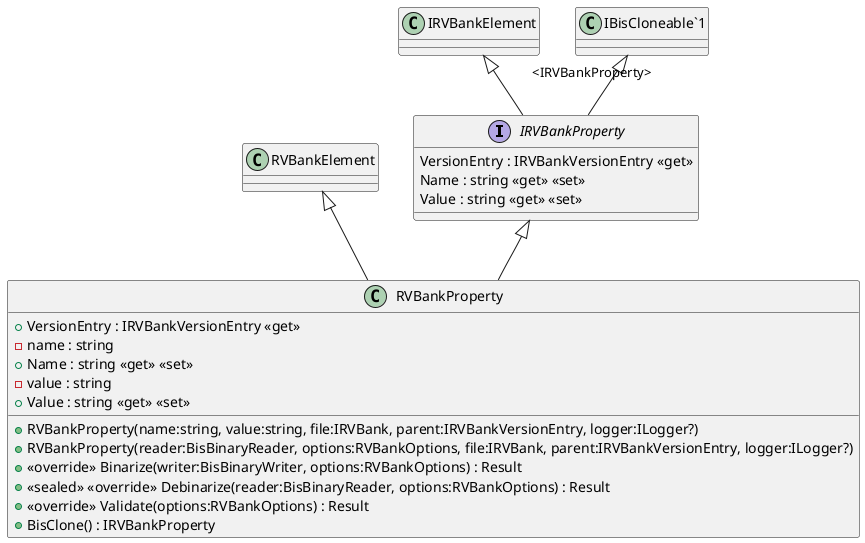 @startuml
interface IRVBankProperty {
    VersionEntry : IRVBankVersionEntry <<get>>
    Name : string <<get>> <<set>>
    Value : string <<get>> <<set>>
}
class RVBankProperty {
    + VersionEntry : IRVBankVersionEntry <<get>>
    - name : string
    + Name : string <<get>> <<set>>
    - value : string
    + Value : string <<get>> <<set>>
    + RVBankProperty(name:string, value:string, file:IRVBank, parent:IRVBankVersionEntry, logger:ILogger?)
    + RVBankProperty(reader:BisBinaryReader, options:RVBankOptions, file:IRVBank, parent:IRVBankVersionEntry, logger:ILogger?)
    + <<override>> Binarize(writer:BisBinaryWriter, options:RVBankOptions) : Result
    + <<sealed>> <<override>> Debinarize(reader:BisBinaryReader, options:RVBankOptions) : Result
    + <<override>> Validate(options:RVBankOptions) : Result
    + BisClone() : IRVBankProperty
}
IRVBankElement <|-- IRVBankProperty
"IBisCloneable`1" "<IRVBankProperty>" <|-- IRVBankProperty
RVBankElement <|-- RVBankProperty
IRVBankProperty <|-- RVBankProperty
@enduml
